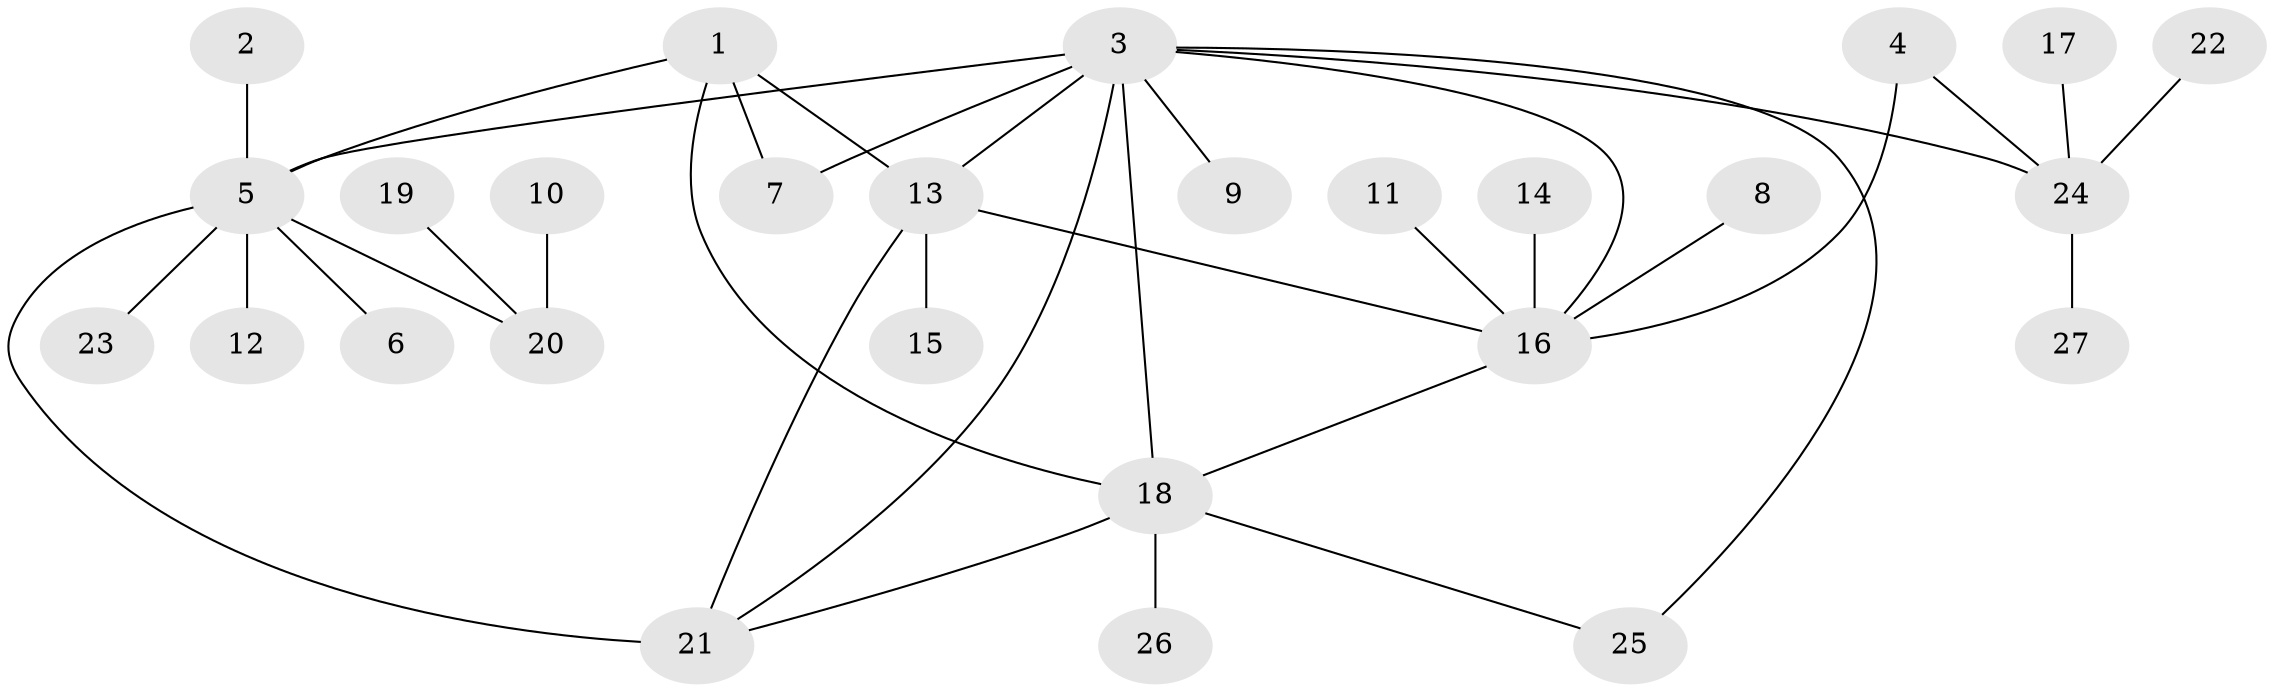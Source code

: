 // original degree distribution, {7: 0.03773584905660377, 4: 0.05660377358490566, 2: 0.18867924528301888, 8: 0.03773584905660377, 3: 0.11320754716981132, 9: 0.018867924528301886, 5: 0.05660377358490566, 1: 0.49056603773584906}
// Generated by graph-tools (version 1.1) at 2025/50/03/09/25 03:50:35]
// undirected, 27 vertices, 36 edges
graph export_dot {
graph [start="1"]
  node [color=gray90,style=filled];
  1;
  2;
  3;
  4;
  5;
  6;
  7;
  8;
  9;
  10;
  11;
  12;
  13;
  14;
  15;
  16;
  17;
  18;
  19;
  20;
  21;
  22;
  23;
  24;
  25;
  26;
  27;
  1 -- 5 [weight=1.0];
  1 -- 7 [weight=1.0];
  1 -- 13 [weight=1.0];
  1 -- 18 [weight=1.0];
  2 -- 5 [weight=1.0];
  3 -- 5 [weight=1.0];
  3 -- 7 [weight=1.0];
  3 -- 9 [weight=1.0];
  3 -- 13 [weight=1.0];
  3 -- 16 [weight=1.0];
  3 -- 18 [weight=2.0];
  3 -- 21 [weight=1.0];
  3 -- 24 [weight=1.0];
  3 -- 25 [weight=1.0];
  4 -- 16 [weight=1.0];
  4 -- 24 [weight=1.0];
  5 -- 6 [weight=1.0];
  5 -- 12 [weight=1.0];
  5 -- 20 [weight=1.0];
  5 -- 21 [weight=1.0];
  5 -- 23 [weight=1.0];
  8 -- 16 [weight=1.0];
  10 -- 20 [weight=1.0];
  11 -- 16 [weight=1.0];
  13 -- 15 [weight=1.0];
  13 -- 16 [weight=1.0];
  13 -- 21 [weight=2.0];
  14 -- 16 [weight=1.0];
  16 -- 18 [weight=1.0];
  17 -- 24 [weight=1.0];
  18 -- 21 [weight=1.0];
  18 -- 25 [weight=1.0];
  18 -- 26 [weight=1.0];
  19 -- 20 [weight=1.0];
  22 -- 24 [weight=1.0];
  24 -- 27 [weight=1.0];
}
